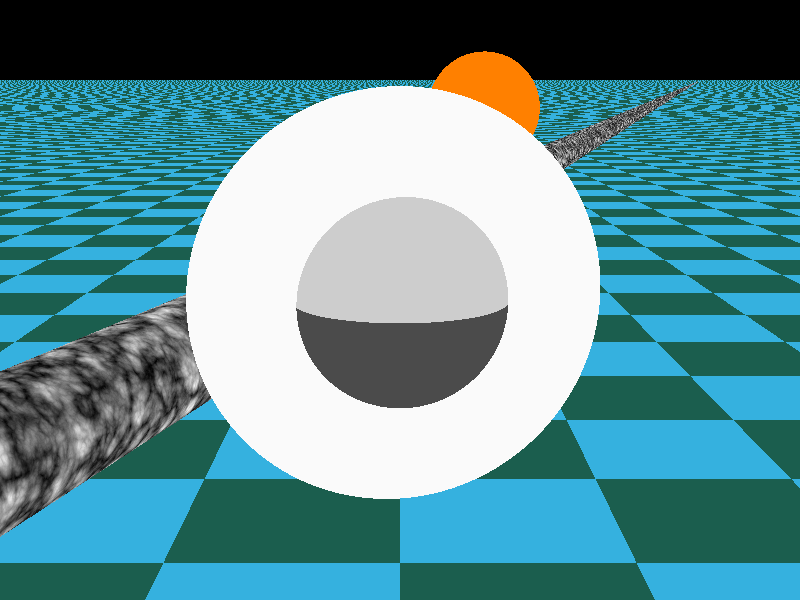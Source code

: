 // Persistence Of Vision raytracer version 3.5 sample file.
// Magnifying glass created using POV-Ray's refraction.
// A convex lens created with CSG
// (and something to view through it)
// This example doesn't work very well, but it gives a good
// starting point for a better use of the magnifying glass.


global_settings { assumed_gamma 2.2 }

#include "colors.inc"
#include "shapes.inc"
#include "textures.inc"
#include "glass.inc"
#include "consts.inc"                  // Index of refraction constants

camera {
   location <0.0, 2, -10>
   direction <0.0, 0.0, 1>
   angle 40
   up  <0.0, 1.0, 0.0>
   right <4/3, 0.0, 0.0>
   look_at <0, 0, 0>
}

light_source { <30, 50, -50> color White }

light_source { <-30, 10, 20> color Gray50 }

fog { color Gray50 distance 200 }  // This fog reaches max density at 200z

// Background sphere
sphere { <0, 0, 0>, 1
     hollow on
     finish { crand 0.015 }
     pigment {
        gradient y
        color_map {
            [0.0 1.0 color Gray80 color Gray30]
        }
        scale 10000
    }
}

// A lens.  This uses the Ellipsoid quadric to make it independantly
// scalable, but it would be faster to use spheres.
// It is designed "sideways" so you can see the thickness.
// It is then rotated 90o on Y so the viewer is looking through the lens.
#declare Lens_Thickness = 0.35;
#declare Lens_Diameter = 1.5;

#declare Lens =
intersection {
   sphere { <0, 0, 0>, 1.5 translate <0.75, 0, 0> }
   sphere { <0, 0, 0>, 1.5 translate <-0.75, 0, 0> }

   interior{ior Flint_Glass_Ior}
   texture {
       T_Glass3
       finish {
          reflection 0                  // Over-ride reflection
       }
   }

   scale <Lens_Thickness, Lens_Diameter, Lens_Diameter>
}


plane { y, -4
    pigment {
       checker color HuntersGreen color SummerSky
       scale <3, 1, 3>
    }
    finish {
       ambient 0.2
       diffuse 0.6
    }
}

object { Lens rotate 80*y }

// A sphere in the distance
sphere { <3, 1, 30>, 2 finish {Phong_Shiny} pigment {Orange} }

object { Cylinder_X
   finish {
      Phong_Shiny
      ambient 0.25
      diffuse 0.6
   }
   pigment {
      granite
      scale 2
   }

    rotate -75*y
    translate <0 ,-3, 25>
}
